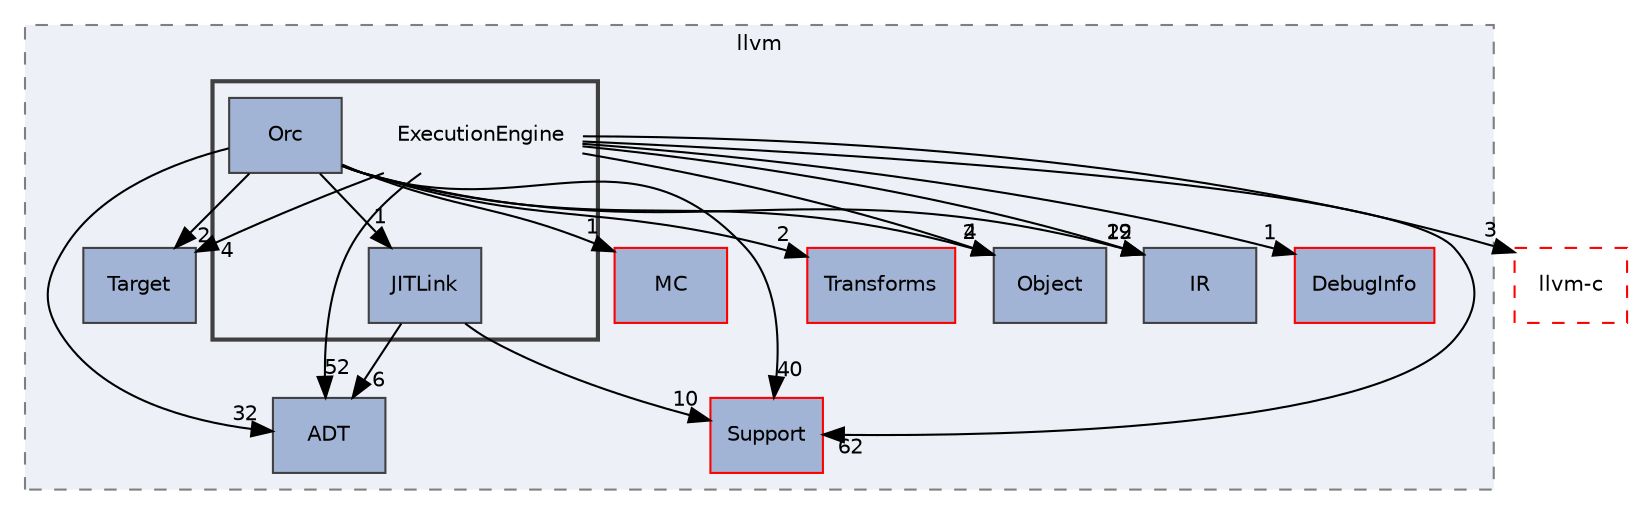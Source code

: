 digraph "include/llvm/ExecutionEngine"
{
 // LATEX_PDF_SIZE
  bgcolor="transparent";
  edge [fontname="Helvetica",fontsize="10",labelfontname="Helvetica",labelfontsize="10"];
  node [fontname="Helvetica",fontsize="10",shape="box"];
  compound=true
  subgraph clusterdir_dcde91663b8816e1e2311938ccd8f690 {
    graph [ bgcolor="#edf0f7", pencolor="grey50", style="filled,dashed,", label="llvm", fontname="Helvetica", fontsize="10", URL="dir_dcde91663b8816e1e2311938ccd8f690.html"]
  dir_32453792af2ba70c54e3ccae3a790d1b [label="ADT", style="filled,", fillcolor="#a2b4d6", color="grey25", URL="dir_32453792af2ba70c54e3ccae3a790d1b.html"];
  dir_93bbf26a6ebee48bd39196855fde3e19 [label="Target", style="filled,", fillcolor="#a2b4d6", color="grey25", URL="dir_93bbf26a6ebee48bd39196855fde3e19.html"];
  dir_ae1e398ac700924fa434b51c248a5531 [label="Support", style="filled,", fillcolor="#a2b4d6", color="red", URL="dir_ae1e398ac700924fa434b51c248a5531.html"];
  dir_b21276aa901501839874154d4047f901 [label="Object", style="filled,", fillcolor="#a2b4d6", color="grey25", URL="dir_b21276aa901501839874154d4047f901.html"];
  dir_c3e93f23a4a31c717998b98ce143b7c0 [label="IR", style="filled,", fillcolor="#a2b4d6", color="grey25", URL="dir_c3e93f23a4a31c717998b98ce143b7c0.html"];
  dir_fc2cd323963d6c4db27150ccf17ad26a [label="DebugInfo", style="filled,", fillcolor="#a2b4d6", color="red", URL="dir_fc2cd323963d6c4db27150ccf17ad26a.html"];
  dir_5625ec55672b6ae9c183a884d9f7b761 [label="Transforms", style="filled,", fillcolor="#a2b4d6", color="red", URL="dir_5625ec55672b6ae9c183a884d9f7b761.html"];
  dir_3c463fb0a03f5ca9e2abd53334bc8356 [label="MC", style="filled,", fillcolor="#a2b4d6", color="red", URL="dir_3c463fb0a03f5ca9e2abd53334bc8356.html"];
  subgraph clusterdir_cc1d272c7136420c830a4e2c3c711b3d {
    graph [ bgcolor="#edf0f7", pencolor="grey25", style="filled,bold,", label="", fontname="Helvetica", fontsize="10", URL="dir_cc1d272c7136420c830a4e2c3c711b3d.html"]
    dir_cc1d272c7136420c830a4e2c3c711b3d [shape=plaintext, label="ExecutionEngine"];
  dir_4d6f2571dbe779997553ca550d1a42a7 [label="JITLink", style="filled,", fillcolor="#a2b4d6", color="grey25", URL="dir_4d6f2571dbe779997553ca550d1a42a7.html"];
  dir_00734df7853c3add6cfb6066f377bd99 [label="Orc", style="filled,", fillcolor="#a2b4d6", color="grey25", URL="dir_00734df7853c3add6cfb6066f377bd99.html"];
  }
  }
  dir_db1e4f1ef1b4536ff54becd23c94e664 [label="llvm-c", style="dashed,", fillcolor="#edf0f7", color="red", URL="dir_db1e4f1ef1b4536ff54becd23c94e664.html"];
  dir_cc1d272c7136420c830a4e2c3c711b3d->dir_32453792af2ba70c54e3ccae3a790d1b [headlabel="52", labeldistance=1.5 headhref="dir_000070_000001.html"];
  dir_cc1d272c7136420c830a4e2c3c711b3d->dir_93bbf26a6ebee48bd39196855fde3e19 [headlabel="4", labeldistance=1.5 headhref="dir_000070_000192.html"];
  dir_cc1d272c7136420c830a4e2c3c711b3d->dir_ae1e398ac700924fa434b51c248a5531 [headlabel="62", labeldistance=1.5 headhref="dir_000070_000182.html"];
  dir_cc1d272c7136420c830a4e2c3c711b3d->dir_b21276aa901501839874154d4047f901 [headlabel="4", labeldistance=1.5 headhref="dir_000070_000151.html"];
  dir_cc1d272c7136420c830a4e2c3c711b3d->dir_c3e93f23a4a31c717998b98ce143b7c0 [headlabel="22", labeldistance=1.5 headhref="dir_000070_000091.html"];
  dir_cc1d272c7136420c830a4e2c3c711b3d->dir_db1e4f1ef1b4536ff54becd23c94e664 [headlabel="3", labeldistance=1.5 headhref="dir_000070_000105.html"];
  dir_cc1d272c7136420c830a4e2c3c711b3d->dir_fc2cd323963d6c4db27150ccf17ad26a [headlabel="1", labeldistance=1.5 headhref="dir_000070_000042.html"];
  dir_4d6f2571dbe779997553ca550d1a42a7->dir_32453792af2ba70c54e3ccae3a790d1b [headlabel="6", labeldistance=1.5 headhref="dir_000095_000001.html"];
  dir_4d6f2571dbe779997553ca550d1a42a7->dir_ae1e398ac700924fa434b51c248a5531 [headlabel="10", labeldistance=1.5 headhref="dir_000095_000182.html"];
  dir_00734df7853c3add6cfb6066f377bd99->dir_32453792af2ba70c54e3ccae3a790d1b [headlabel="32", labeldistance=1.5 headhref="dir_000158_000001.html"];
  dir_00734df7853c3add6cfb6066f377bd99->dir_3c463fb0a03f5ca9e2abd53334bc8356 [headlabel="1", labeldistance=1.5 headhref="dir_000158_000114.html"];
  dir_00734df7853c3add6cfb6066f377bd99->dir_4d6f2571dbe779997553ca550d1a42a7 [headlabel="1", labeldistance=1.5 headhref="dir_000158_000095.html"];
  dir_00734df7853c3add6cfb6066f377bd99->dir_5625ec55672b6ae9c183a884d9f7b761 [headlabel="2", labeldistance=1.5 headhref="dir_000158_000220.html"];
  dir_00734df7853c3add6cfb6066f377bd99->dir_93bbf26a6ebee48bd39196855fde3e19 [headlabel="2", labeldistance=1.5 headhref="dir_000158_000192.html"];
  dir_00734df7853c3add6cfb6066f377bd99->dir_ae1e398ac700924fa434b51c248a5531 [headlabel="40", labeldistance=1.5 headhref="dir_000158_000182.html"];
  dir_00734df7853c3add6cfb6066f377bd99->dir_b21276aa901501839874154d4047f901 [headlabel="2", labeldistance=1.5 headhref="dir_000158_000151.html"];
  dir_00734df7853c3add6cfb6066f377bd99->dir_c3e93f23a4a31c717998b98ce143b7c0 [headlabel="19", labeldistance=1.5 headhref="dir_000158_000091.html"];
}
